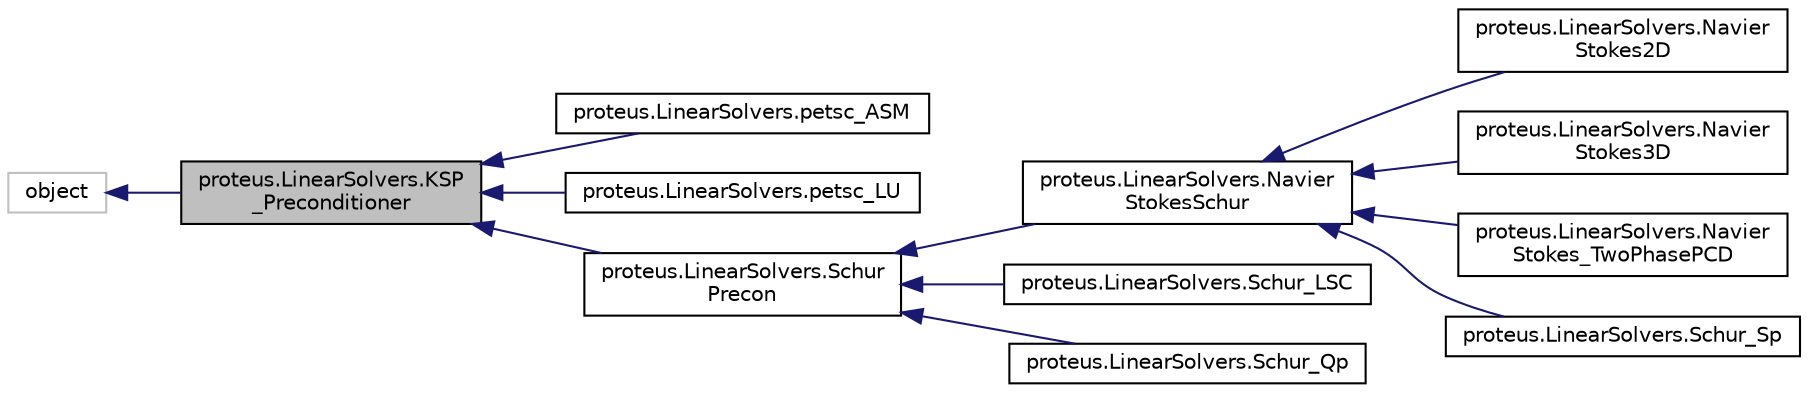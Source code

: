 digraph "proteus.LinearSolvers.KSP_Preconditioner"
{
 // LATEX_PDF_SIZE
  edge [fontname="Helvetica",fontsize="10",labelfontname="Helvetica",labelfontsize="10"];
  node [fontname="Helvetica",fontsize="10",shape=record];
  rankdir="LR";
  Node1 [label="proteus.LinearSolvers.KSP\l_Preconditioner",height=0.2,width=0.4,color="black", fillcolor="grey75", style="filled", fontcolor="black",tooltip=" "];
  Node2 -> Node1 [dir="back",color="midnightblue",fontsize="10",style="solid",fontname="Helvetica"];
  Node2 [label="object",height=0.2,width=0.4,color="grey75", fillcolor="white", style="filled",tooltip=" "];
  Node1 -> Node3 [dir="back",color="midnightblue",fontsize="10",style="solid",fontname="Helvetica"];
  Node3 [label="proteus.LinearSolvers.petsc_ASM",height=0.2,width=0.4,color="black", fillcolor="white", style="filled",URL="$classproteus_1_1LinearSolvers_1_1petsc__ASM.html",tooltip=" "];
  Node1 -> Node4 [dir="back",color="midnightblue",fontsize="10",style="solid",fontname="Helvetica"];
  Node4 [label="proteus.LinearSolvers.petsc_LU",height=0.2,width=0.4,color="black", fillcolor="white", style="filled",URL="$classproteus_1_1LinearSolvers_1_1petsc__LU.html",tooltip=" "];
  Node1 -> Node5 [dir="back",color="midnightblue",fontsize="10",style="solid",fontname="Helvetica"];
  Node5 [label="proteus.LinearSolvers.Schur\lPrecon",height=0.2,width=0.4,color="black", fillcolor="white", style="filled",URL="$classproteus_1_1LinearSolvers_1_1SchurPrecon.html",tooltip=" "];
  Node5 -> Node6 [dir="back",color="midnightblue",fontsize="10",style="solid",fontname="Helvetica"];
  Node6 [label="proteus.LinearSolvers.Navier\lStokesSchur",height=0.2,width=0.4,color="black", fillcolor="white", style="filled",URL="$classproteus_1_1LinearSolvers_1_1NavierStokesSchur.html",tooltip=" "];
  Node6 -> Node7 [dir="back",color="midnightblue",fontsize="10",style="solid",fontname="Helvetica"];
  Node7 [label="proteus.LinearSolvers.Navier\lStokes2D",height=0.2,width=0.4,color="black", fillcolor="white", style="filled",URL="$classproteus_1_1LinearSolvers_1_1NavierStokes2D.html",tooltip=" "];
  Node6 -> Node8 [dir="back",color="midnightblue",fontsize="10",style="solid",fontname="Helvetica"];
  Node8 [label="proteus.LinearSolvers.Navier\lStokes3D",height=0.2,width=0.4,color="black", fillcolor="white", style="filled",URL="$classproteus_1_1LinearSolvers_1_1NavierStokes3D.html",tooltip=" "];
  Node6 -> Node9 [dir="back",color="midnightblue",fontsize="10",style="solid",fontname="Helvetica"];
  Node9 [label="proteus.LinearSolvers.Navier\lStokes_TwoPhasePCD",height=0.2,width=0.4,color="black", fillcolor="white", style="filled",URL="$classproteus_1_1LinearSolvers_1_1NavierStokes__TwoPhasePCD.html",tooltip=" "];
  Node6 -> Node10 [dir="back",color="midnightblue",fontsize="10",style="solid",fontname="Helvetica"];
  Node10 [label="proteus.LinearSolvers.Schur_Sp",height=0.2,width=0.4,color="black", fillcolor="white", style="filled",URL="$classproteus_1_1LinearSolvers_1_1Schur__Sp.html",tooltip=" "];
  Node5 -> Node11 [dir="back",color="midnightblue",fontsize="10",style="solid",fontname="Helvetica"];
  Node11 [label="proteus.LinearSolvers.Schur_LSC",height=0.2,width=0.4,color="black", fillcolor="white", style="filled",URL="$classproteus_1_1LinearSolvers_1_1Schur__LSC.html",tooltip=" "];
  Node5 -> Node12 [dir="back",color="midnightblue",fontsize="10",style="solid",fontname="Helvetica"];
  Node12 [label="proteus.LinearSolvers.Schur_Qp",height=0.2,width=0.4,color="black", fillcolor="white", style="filled",URL="$classproteus_1_1LinearSolvers_1_1Schur__Qp.html",tooltip=" "];
}
